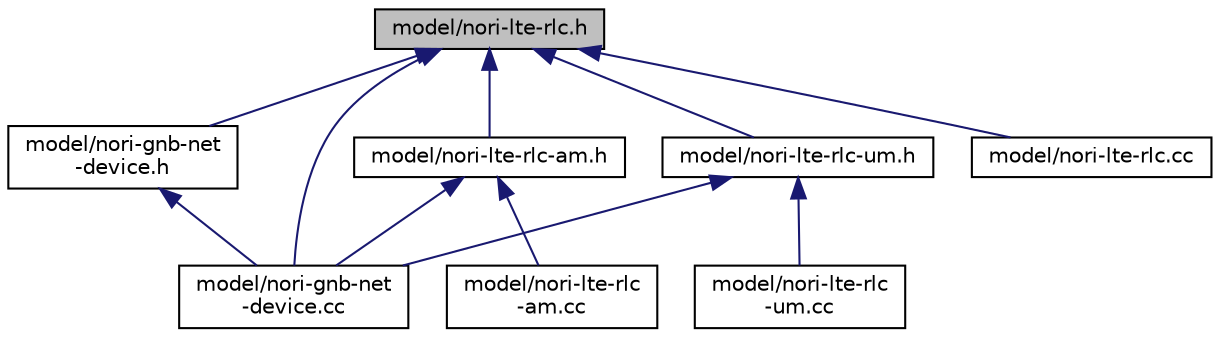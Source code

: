 digraph "model/nori-lte-rlc.h"
{
 // INTERACTIVE_SVG=YES
 // LATEX_PDF_SIZE
  edge [fontname="Helvetica",fontsize="10",labelfontname="Helvetica",labelfontsize="10"];
  node [fontname="Helvetica",fontsize="10",shape=record];
  Node1 [label="model/nori-lte-rlc.h",height=0.2,width=0.4,color="black", fillcolor="grey75", style="filled", fontcolor="black",tooltip=" "];
  Node1 -> Node2 [dir="back",color="midnightblue",fontsize="10",style="solid",fontname="Helvetica"];
  Node2 [label="model/nori-gnb-net\l-device.cc",height=0.2,width=0.4,color="black", fillcolor="white", style="filled",URL="$nori-gnb-net-device_8cc.html",tooltip=" "];
  Node1 -> Node3 [dir="back",color="midnightblue",fontsize="10",style="solid",fontname="Helvetica"];
  Node3 [label="model/nori-gnb-net\l-device.h",height=0.2,width=0.4,color="black", fillcolor="white", style="filled",URL="$nori-gnb-net-device_8h.html",tooltip=" "];
  Node3 -> Node2 [dir="back",color="midnightblue",fontsize="10",style="solid",fontname="Helvetica"];
  Node1 -> Node4 [dir="back",color="midnightblue",fontsize="10",style="solid",fontname="Helvetica"];
  Node4 [label="model/nori-lte-rlc-am.h",height=0.2,width=0.4,color="black", fillcolor="white", style="filled",URL="$nori-lte-rlc-am_8h.html",tooltip=" "];
  Node4 -> Node2 [dir="back",color="midnightblue",fontsize="10",style="solid",fontname="Helvetica"];
  Node4 -> Node5 [dir="back",color="midnightblue",fontsize="10",style="solid",fontname="Helvetica"];
  Node5 [label="model/nori-lte-rlc\l-am.cc",height=0.2,width=0.4,color="black", fillcolor="white", style="filled",URL="$nori-lte-rlc-am_8cc.html",tooltip=" "];
  Node1 -> Node6 [dir="back",color="midnightblue",fontsize="10",style="solid",fontname="Helvetica"];
  Node6 [label="model/nori-lte-rlc-um.h",height=0.2,width=0.4,color="black", fillcolor="white", style="filled",URL="$nori-lte-rlc-um_8h.html",tooltip=" "];
  Node6 -> Node2 [dir="back",color="midnightblue",fontsize="10",style="solid",fontname="Helvetica"];
  Node6 -> Node7 [dir="back",color="midnightblue",fontsize="10",style="solid",fontname="Helvetica"];
  Node7 [label="model/nori-lte-rlc\l-um.cc",height=0.2,width=0.4,color="black", fillcolor="white", style="filled",URL="$nori-lte-rlc-um_8cc.html",tooltip=" "];
  Node1 -> Node8 [dir="back",color="midnightblue",fontsize="10",style="solid",fontname="Helvetica"];
  Node8 [label="model/nori-lte-rlc.cc",height=0.2,width=0.4,color="black", fillcolor="white", style="filled",URL="$nori-lte-rlc_8cc.html",tooltip=" "];
}

